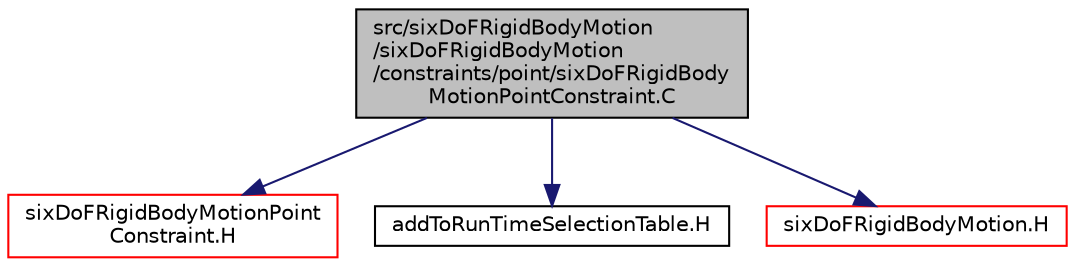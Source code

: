 digraph "src/sixDoFRigidBodyMotion/sixDoFRigidBodyMotion/constraints/point/sixDoFRigidBodyMotionPointConstraint.C"
{
  bgcolor="transparent";
  edge [fontname="Helvetica",fontsize="10",labelfontname="Helvetica",labelfontsize="10"];
  node [fontname="Helvetica",fontsize="10",shape=record];
  Node1 [label="src/sixDoFRigidBodyMotion\l/sixDoFRigidBodyMotion\l/constraints/point/sixDoFRigidBody\lMotionPointConstraint.C",height=0.2,width=0.4,color="black", fillcolor="grey75", style="filled", fontcolor="black"];
  Node1 -> Node2 [color="midnightblue",fontsize="10",style="solid",fontname="Helvetica"];
  Node2 [label="sixDoFRigidBodyMotionPoint\lConstraint.H",height=0.2,width=0.4,color="red",URL="$a09787.html"];
  Node1 -> Node3 [color="midnightblue",fontsize="10",style="solid",fontname="Helvetica"];
  Node3 [label="addToRunTimeSelectionTable.H",height=0.2,width=0.4,color="black",URL="$a07867.html",tooltip="Macros for easy insertion into run-time selection tables. "];
  Node1 -> Node4 [color="midnightblue",fontsize="10",style="solid",fontname="Helvetica"];
  Node4 [label="sixDoFRigidBodyMotion.H",height=0.2,width=0.4,color="red",URL="$a09807.html"];
}
